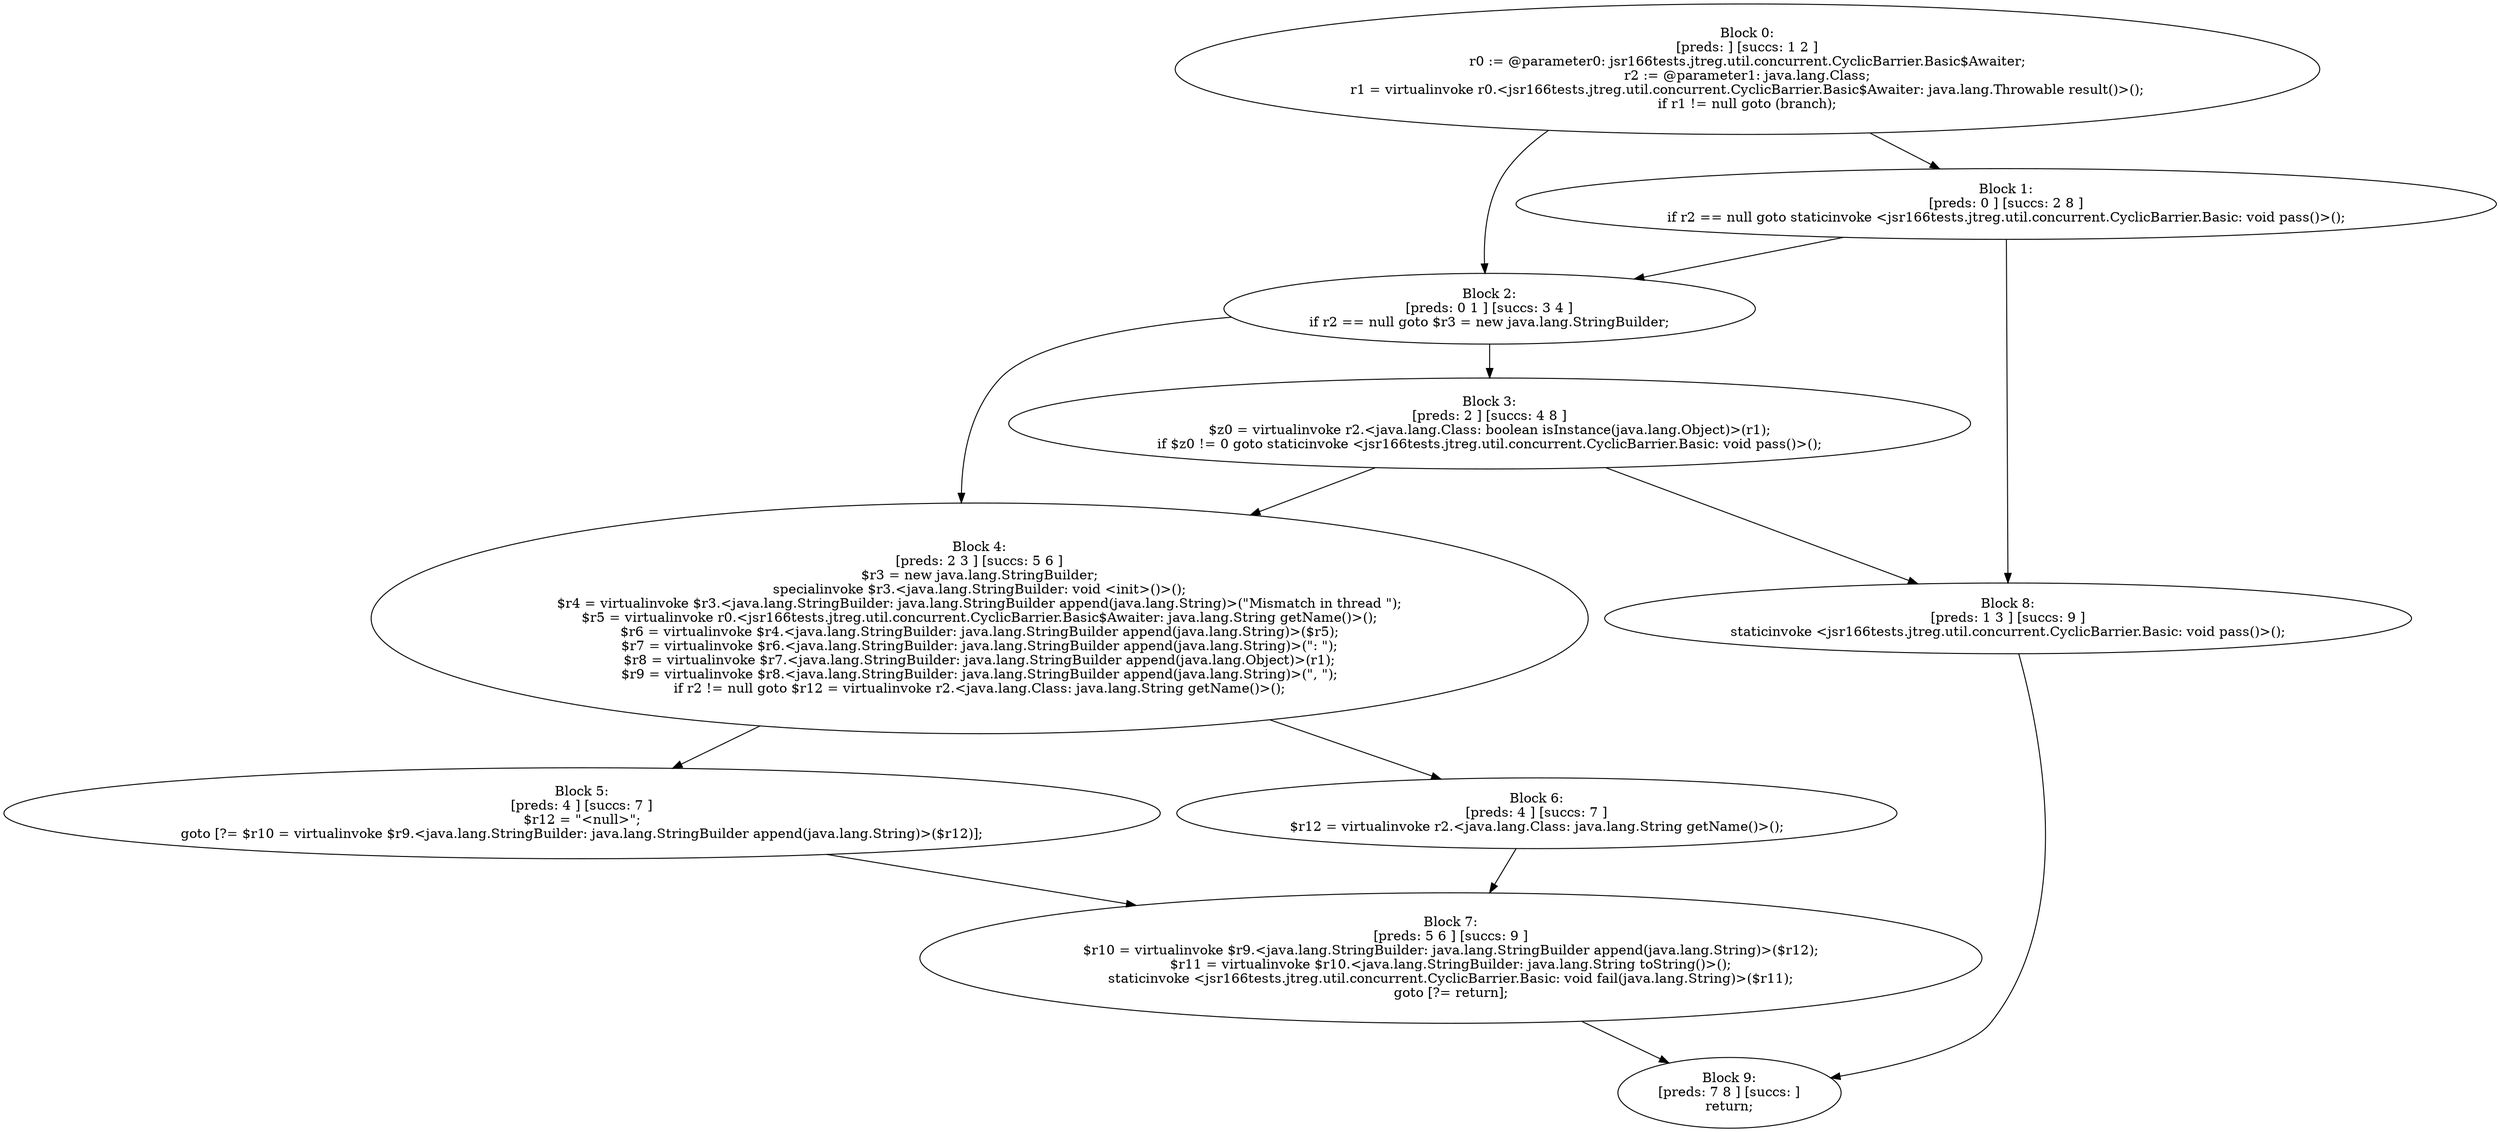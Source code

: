 digraph "unitGraph" {
    "Block 0:
[preds: ] [succs: 1 2 ]
r0 := @parameter0: jsr166tests.jtreg.util.concurrent.CyclicBarrier.Basic$Awaiter;
r2 := @parameter1: java.lang.Class;
r1 = virtualinvoke r0.<jsr166tests.jtreg.util.concurrent.CyclicBarrier.Basic$Awaiter: java.lang.Throwable result()>();
if r1 != null goto (branch);
"
    "Block 1:
[preds: 0 ] [succs: 2 8 ]
if r2 == null goto staticinvoke <jsr166tests.jtreg.util.concurrent.CyclicBarrier.Basic: void pass()>();
"
    "Block 2:
[preds: 0 1 ] [succs: 3 4 ]
if r2 == null goto $r3 = new java.lang.StringBuilder;
"
    "Block 3:
[preds: 2 ] [succs: 4 8 ]
$z0 = virtualinvoke r2.<java.lang.Class: boolean isInstance(java.lang.Object)>(r1);
if $z0 != 0 goto staticinvoke <jsr166tests.jtreg.util.concurrent.CyclicBarrier.Basic: void pass()>();
"
    "Block 4:
[preds: 2 3 ] [succs: 5 6 ]
$r3 = new java.lang.StringBuilder;
specialinvoke $r3.<java.lang.StringBuilder: void <init>()>();
$r4 = virtualinvoke $r3.<java.lang.StringBuilder: java.lang.StringBuilder append(java.lang.String)>(\"Mismatch in thread \");
$r5 = virtualinvoke r0.<jsr166tests.jtreg.util.concurrent.CyclicBarrier.Basic$Awaiter: java.lang.String getName()>();
$r6 = virtualinvoke $r4.<java.lang.StringBuilder: java.lang.StringBuilder append(java.lang.String)>($r5);
$r7 = virtualinvoke $r6.<java.lang.StringBuilder: java.lang.StringBuilder append(java.lang.String)>(\": \");
$r8 = virtualinvoke $r7.<java.lang.StringBuilder: java.lang.StringBuilder append(java.lang.Object)>(r1);
$r9 = virtualinvoke $r8.<java.lang.StringBuilder: java.lang.StringBuilder append(java.lang.String)>(\", \");
if r2 != null goto $r12 = virtualinvoke r2.<java.lang.Class: java.lang.String getName()>();
"
    "Block 5:
[preds: 4 ] [succs: 7 ]
$r12 = \"<null>\";
goto [?= $r10 = virtualinvoke $r9.<java.lang.StringBuilder: java.lang.StringBuilder append(java.lang.String)>($r12)];
"
    "Block 6:
[preds: 4 ] [succs: 7 ]
$r12 = virtualinvoke r2.<java.lang.Class: java.lang.String getName()>();
"
    "Block 7:
[preds: 5 6 ] [succs: 9 ]
$r10 = virtualinvoke $r9.<java.lang.StringBuilder: java.lang.StringBuilder append(java.lang.String)>($r12);
$r11 = virtualinvoke $r10.<java.lang.StringBuilder: java.lang.String toString()>();
staticinvoke <jsr166tests.jtreg.util.concurrent.CyclicBarrier.Basic: void fail(java.lang.String)>($r11);
goto [?= return];
"
    "Block 8:
[preds: 1 3 ] [succs: 9 ]
staticinvoke <jsr166tests.jtreg.util.concurrent.CyclicBarrier.Basic: void pass()>();
"
    "Block 9:
[preds: 7 8 ] [succs: ]
return;
"
    "Block 0:
[preds: ] [succs: 1 2 ]
r0 := @parameter0: jsr166tests.jtreg.util.concurrent.CyclicBarrier.Basic$Awaiter;
r2 := @parameter1: java.lang.Class;
r1 = virtualinvoke r0.<jsr166tests.jtreg.util.concurrent.CyclicBarrier.Basic$Awaiter: java.lang.Throwable result()>();
if r1 != null goto (branch);
"->"Block 1:
[preds: 0 ] [succs: 2 8 ]
if r2 == null goto staticinvoke <jsr166tests.jtreg.util.concurrent.CyclicBarrier.Basic: void pass()>();
";
    "Block 0:
[preds: ] [succs: 1 2 ]
r0 := @parameter0: jsr166tests.jtreg.util.concurrent.CyclicBarrier.Basic$Awaiter;
r2 := @parameter1: java.lang.Class;
r1 = virtualinvoke r0.<jsr166tests.jtreg.util.concurrent.CyclicBarrier.Basic$Awaiter: java.lang.Throwable result()>();
if r1 != null goto (branch);
"->"Block 2:
[preds: 0 1 ] [succs: 3 4 ]
if r2 == null goto $r3 = new java.lang.StringBuilder;
";
    "Block 1:
[preds: 0 ] [succs: 2 8 ]
if r2 == null goto staticinvoke <jsr166tests.jtreg.util.concurrent.CyclicBarrier.Basic: void pass()>();
"->"Block 2:
[preds: 0 1 ] [succs: 3 4 ]
if r2 == null goto $r3 = new java.lang.StringBuilder;
";
    "Block 1:
[preds: 0 ] [succs: 2 8 ]
if r2 == null goto staticinvoke <jsr166tests.jtreg.util.concurrent.CyclicBarrier.Basic: void pass()>();
"->"Block 8:
[preds: 1 3 ] [succs: 9 ]
staticinvoke <jsr166tests.jtreg.util.concurrent.CyclicBarrier.Basic: void pass()>();
";
    "Block 2:
[preds: 0 1 ] [succs: 3 4 ]
if r2 == null goto $r3 = new java.lang.StringBuilder;
"->"Block 3:
[preds: 2 ] [succs: 4 8 ]
$z0 = virtualinvoke r2.<java.lang.Class: boolean isInstance(java.lang.Object)>(r1);
if $z0 != 0 goto staticinvoke <jsr166tests.jtreg.util.concurrent.CyclicBarrier.Basic: void pass()>();
";
    "Block 2:
[preds: 0 1 ] [succs: 3 4 ]
if r2 == null goto $r3 = new java.lang.StringBuilder;
"->"Block 4:
[preds: 2 3 ] [succs: 5 6 ]
$r3 = new java.lang.StringBuilder;
specialinvoke $r3.<java.lang.StringBuilder: void <init>()>();
$r4 = virtualinvoke $r3.<java.lang.StringBuilder: java.lang.StringBuilder append(java.lang.String)>(\"Mismatch in thread \");
$r5 = virtualinvoke r0.<jsr166tests.jtreg.util.concurrent.CyclicBarrier.Basic$Awaiter: java.lang.String getName()>();
$r6 = virtualinvoke $r4.<java.lang.StringBuilder: java.lang.StringBuilder append(java.lang.String)>($r5);
$r7 = virtualinvoke $r6.<java.lang.StringBuilder: java.lang.StringBuilder append(java.lang.String)>(\": \");
$r8 = virtualinvoke $r7.<java.lang.StringBuilder: java.lang.StringBuilder append(java.lang.Object)>(r1);
$r9 = virtualinvoke $r8.<java.lang.StringBuilder: java.lang.StringBuilder append(java.lang.String)>(\", \");
if r2 != null goto $r12 = virtualinvoke r2.<java.lang.Class: java.lang.String getName()>();
";
    "Block 3:
[preds: 2 ] [succs: 4 8 ]
$z0 = virtualinvoke r2.<java.lang.Class: boolean isInstance(java.lang.Object)>(r1);
if $z0 != 0 goto staticinvoke <jsr166tests.jtreg.util.concurrent.CyclicBarrier.Basic: void pass()>();
"->"Block 4:
[preds: 2 3 ] [succs: 5 6 ]
$r3 = new java.lang.StringBuilder;
specialinvoke $r3.<java.lang.StringBuilder: void <init>()>();
$r4 = virtualinvoke $r3.<java.lang.StringBuilder: java.lang.StringBuilder append(java.lang.String)>(\"Mismatch in thread \");
$r5 = virtualinvoke r0.<jsr166tests.jtreg.util.concurrent.CyclicBarrier.Basic$Awaiter: java.lang.String getName()>();
$r6 = virtualinvoke $r4.<java.lang.StringBuilder: java.lang.StringBuilder append(java.lang.String)>($r5);
$r7 = virtualinvoke $r6.<java.lang.StringBuilder: java.lang.StringBuilder append(java.lang.String)>(\": \");
$r8 = virtualinvoke $r7.<java.lang.StringBuilder: java.lang.StringBuilder append(java.lang.Object)>(r1);
$r9 = virtualinvoke $r8.<java.lang.StringBuilder: java.lang.StringBuilder append(java.lang.String)>(\", \");
if r2 != null goto $r12 = virtualinvoke r2.<java.lang.Class: java.lang.String getName()>();
";
    "Block 3:
[preds: 2 ] [succs: 4 8 ]
$z0 = virtualinvoke r2.<java.lang.Class: boolean isInstance(java.lang.Object)>(r1);
if $z0 != 0 goto staticinvoke <jsr166tests.jtreg.util.concurrent.CyclicBarrier.Basic: void pass()>();
"->"Block 8:
[preds: 1 3 ] [succs: 9 ]
staticinvoke <jsr166tests.jtreg.util.concurrent.CyclicBarrier.Basic: void pass()>();
";
    "Block 4:
[preds: 2 3 ] [succs: 5 6 ]
$r3 = new java.lang.StringBuilder;
specialinvoke $r3.<java.lang.StringBuilder: void <init>()>();
$r4 = virtualinvoke $r3.<java.lang.StringBuilder: java.lang.StringBuilder append(java.lang.String)>(\"Mismatch in thread \");
$r5 = virtualinvoke r0.<jsr166tests.jtreg.util.concurrent.CyclicBarrier.Basic$Awaiter: java.lang.String getName()>();
$r6 = virtualinvoke $r4.<java.lang.StringBuilder: java.lang.StringBuilder append(java.lang.String)>($r5);
$r7 = virtualinvoke $r6.<java.lang.StringBuilder: java.lang.StringBuilder append(java.lang.String)>(\": \");
$r8 = virtualinvoke $r7.<java.lang.StringBuilder: java.lang.StringBuilder append(java.lang.Object)>(r1);
$r9 = virtualinvoke $r8.<java.lang.StringBuilder: java.lang.StringBuilder append(java.lang.String)>(\", \");
if r2 != null goto $r12 = virtualinvoke r2.<java.lang.Class: java.lang.String getName()>();
"->"Block 5:
[preds: 4 ] [succs: 7 ]
$r12 = \"<null>\";
goto [?= $r10 = virtualinvoke $r9.<java.lang.StringBuilder: java.lang.StringBuilder append(java.lang.String)>($r12)];
";
    "Block 4:
[preds: 2 3 ] [succs: 5 6 ]
$r3 = new java.lang.StringBuilder;
specialinvoke $r3.<java.lang.StringBuilder: void <init>()>();
$r4 = virtualinvoke $r3.<java.lang.StringBuilder: java.lang.StringBuilder append(java.lang.String)>(\"Mismatch in thread \");
$r5 = virtualinvoke r0.<jsr166tests.jtreg.util.concurrent.CyclicBarrier.Basic$Awaiter: java.lang.String getName()>();
$r6 = virtualinvoke $r4.<java.lang.StringBuilder: java.lang.StringBuilder append(java.lang.String)>($r5);
$r7 = virtualinvoke $r6.<java.lang.StringBuilder: java.lang.StringBuilder append(java.lang.String)>(\": \");
$r8 = virtualinvoke $r7.<java.lang.StringBuilder: java.lang.StringBuilder append(java.lang.Object)>(r1);
$r9 = virtualinvoke $r8.<java.lang.StringBuilder: java.lang.StringBuilder append(java.lang.String)>(\", \");
if r2 != null goto $r12 = virtualinvoke r2.<java.lang.Class: java.lang.String getName()>();
"->"Block 6:
[preds: 4 ] [succs: 7 ]
$r12 = virtualinvoke r2.<java.lang.Class: java.lang.String getName()>();
";
    "Block 5:
[preds: 4 ] [succs: 7 ]
$r12 = \"<null>\";
goto [?= $r10 = virtualinvoke $r9.<java.lang.StringBuilder: java.lang.StringBuilder append(java.lang.String)>($r12)];
"->"Block 7:
[preds: 5 6 ] [succs: 9 ]
$r10 = virtualinvoke $r9.<java.lang.StringBuilder: java.lang.StringBuilder append(java.lang.String)>($r12);
$r11 = virtualinvoke $r10.<java.lang.StringBuilder: java.lang.String toString()>();
staticinvoke <jsr166tests.jtreg.util.concurrent.CyclicBarrier.Basic: void fail(java.lang.String)>($r11);
goto [?= return];
";
    "Block 6:
[preds: 4 ] [succs: 7 ]
$r12 = virtualinvoke r2.<java.lang.Class: java.lang.String getName()>();
"->"Block 7:
[preds: 5 6 ] [succs: 9 ]
$r10 = virtualinvoke $r9.<java.lang.StringBuilder: java.lang.StringBuilder append(java.lang.String)>($r12);
$r11 = virtualinvoke $r10.<java.lang.StringBuilder: java.lang.String toString()>();
staticinvoke <jsr166tests.jtreg.util.concurrent.CyclicBarrier.Basic: void fail(java.lang.String)>($r11);
goto [?= return];
";
    "Block 7:
[preds: 5 6 ] [succs: 9 ]
$r10 = virtualinvoke $r9.<java.lang.StringBuilder: java.lang.StringBuilder append(java.lang.String)>($r12);
$r11 = virtualinvoke $r10.<java.lang.StringBuilder: java.lang.String toString()>();
staticinvoke <jsr166tests.jtreg.util.concurrent.CyclicBarrier.Basic: void fail(java.lang.String)>($r11);
goto [?= return];
"->"Block 9:
[preds: 7 8 ] [succs: ]
return;
";
    "Block 8:
[preds: 1 3 ] [succs: 9 ]
staticinvoke <jsr166tests.jtreg.util.concurrent.CyclicBarrier.Basic: void pass()>();
"->"Block 9:
[preds: 7 8 ] [succs: ]
return;
";
}
